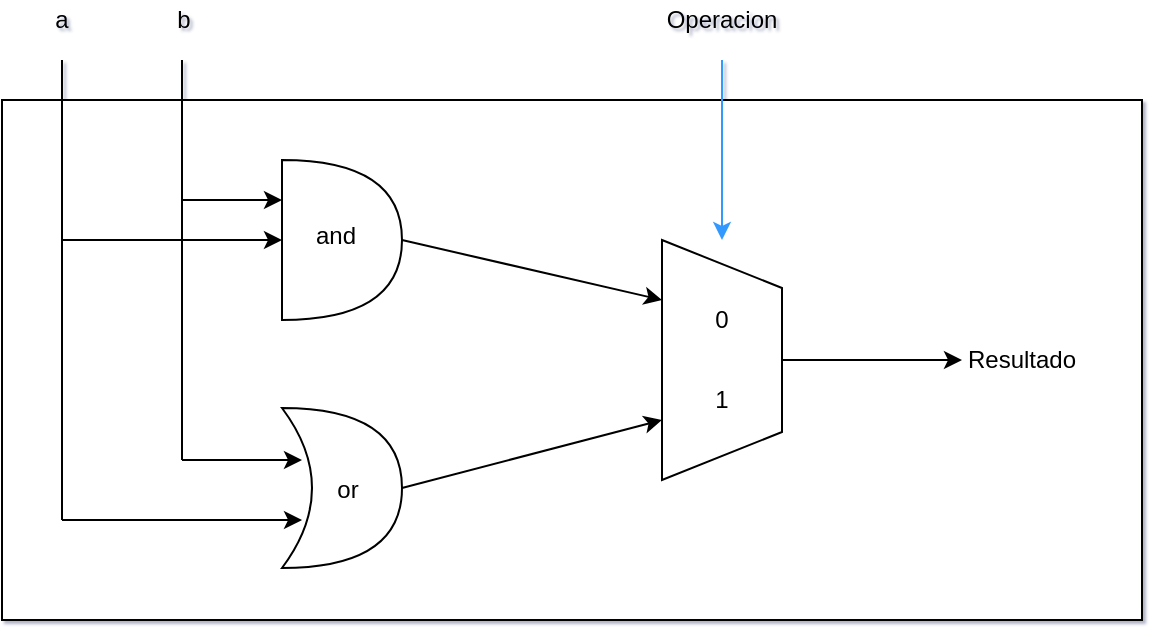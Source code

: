 <mxfile version="12.1.3" pages="1"><diagram id="gjMapkbyNbsTZSTL5PuA" name="Page-1"><mxGraphModel dx="1656" dy="707" grid="1" gridSize="10" guides="1" tooltips="1" connect="1" arrows="1" fold="1" page="1" pageScale="1" pageWidth="827" pageHeight="1169" math="0" shadow="1"><root><mxCell id="0"/><mxCell id="1" parent="0"/><mxCell id="N63-HGD45CLrEfrSeJfC-34" value="" style="rounded=0;whiteSpace=wrap;html=1;" vertex="1" parent="1"><mxGeometry x="80" y="130" width="570" height="260" as="geometry"/></mxCell><mxCell id="N63-HGD45CLrEfrSeJfC-1" value="" style="shape=xor;whiteSpace=wrap;html=1;" vertex="1" parent="1"><mxGeometry x="220" y="284" width="60" height="80" as="geometry"/></mxCell><mxCell id="N63-HGD45CLrEfrSeJfC-2" value="" style="shape=or;whiteSpace=wrap;html=1;" vertex="1" parent="1"><mxGeometry x="220" y="160" width="60" height="80" as="geometry"/></mxCell><mxCell id="N63-HGD45CLrEfrSeJfC-8" value="" style="endArrow=none;html=1;" edge="1" parent="1"><mxGeometry width="50" height="50" relative="1" as="geometry"><mxPoint x="110" y="340" as="sourcePoint"/><mxPoint x="110" y="110" as="targetPoint"/></mxGeometry></mxCell><mxCell id="N63-HGD45CLrEfrSeJfC-9" value="" style="endArrow=classic;html=1;entryX=0.167;entryY=0.7;entryDx=0;entryDy=0;entryPerimeter=0;" edge="1" parent="1" target="N63-HGD45CLrEfrSeJfC-1"><mxGeometry width="50" height="50" relative="1" as="geometry"><mxPoint x="110" y="340" as="sourcePoint"/><mxPoint x="220" y="340" as="targetPoint"/></mxGeometry></mxCell><mxCell id="N63-HGD45CLrEfrSeJfC-10" value="" style="endArrow=none;html=1;" edge="1" parent="1"><mxGeometry width="50" height="50" relative="1" as="geometry"><mxPoint x="170" y="310" as="sourcePoint"/><mxPoint x="170" y="110" as="targetPoint"/></mxGeometry></mxCell><mxCell id="N63-HGD45CLrEfrSeJfC-11" value="" style="endArrow=classic;html=1;" edge="1" parent="1"><mxGeometry width="50" height="50" relative="1" as="geometry"><mxPoint x="170" y="310" as="sourcePoint"/><mxPoint x="230" y="310" as="targetPoint"/></mxGeometry></mxCell><mxCell id="N63-HGD45CLrEfrSeJfC-12" value="" style="endArrow=classic;html=1;entryX=0;entryY=0.5;entryDx=0;entryDy=0;entryPerimeter=0;" edge="1" parent="1" target="N63-HGD45CLrEfrSeJfC-2"><mxGeometry width="50" height="50" relative="1" as="geometry"><mxPoint x="110" y="200" as="sourcePoint"/><mxPoint x="210" y="200" as="targetPoint"/></mxGeometry></mxCell><mxCell id="N63-HGD45CLrEfrSeJfC-13" value="" style="endArrow=classic;html=1;entryX=0;entryY=0.25;entryDx=0;entryDy=0;entryPerimeter=0;" edge="1" parent="1" target="N63-HGD45CLrEfrSeJfC-2"><mxGeometry width="50" height="50" relative="1" as="geometry"><mxPoint x="170" y="180" as="sourcePoint"/><mxPoint x="210" y="180" as="targetPoint"/></mxGeometry></mxCell><mxCell id="N63-HGD45CLrEfrSeJfC-14" value="" style="shape=trapezoid;perimeter=trapezoidPerimeter;whiteSpace=wrap;html=1;rotation=90;" vertex="1" parent="1"><mxGeometry x="380" y="230" width="120" height="60" as="geometry"/></mxCell><mxCell id="N63-HGD45CLrEfrSeJfC-15" value="" style="endArrow=classic;html=1;exitX=1;exitY=0.5;exitDx=0;exitDy=0;exitPerimeter=0;entryX=0.25;entryY=1;entryDx=0;entryDy=0;" edge="1" parent="1" source="N63-HGD45CLrEfrSeJfC-2" target="N63-HGD45CLrEfrSeJfC-14"><mxGeometry width="50" height="50" relative="1" as="geometry"><mxPoint x="310" y="480" as="sourcePoint"/><mxPoint x="360" y="430" as="targetPoint"/></mxGeometry></mxCell><mxCell id="N63-HGD45CLrEfrSeJfC-16" value="" style="endArrow=classic;html=1;exitX=1;exitY=0.5;exitDx=0;exitDy=0;exitPerimeter=0;entryX=0.75;entryY=1;entryDx=0;entryDy=0;" edge="1" parent="1" source="N63-HGD45CLrEfrSeJfC-1" target="N63-HGD45CLrEfrSeJfC-14"><mxGeometry width="50" height="50" relative="1" as="geometry"><mxPoint x="330" y="510" as="sourcePoint"/><mxPoint x="382" y="280" as="targetPoint"/></mxGeometry></mxCell><mxCell id="N63-HGD45CLrEfrSeJfC-17" value="" style="endArrow=classic;html=1;exitX=0.5;exitY=0;exitDx=0;exitDy=0;" edge="1" parent="1"><mxGeometry width="50" height="50" relative="1" as="geometry"><mxPoint x="470" y="260" as="sourcePoint"/><mxPoint x="560" y="260" as="targetPoint"/></mxGeometry></mxCell><mxCell id="N63-HGD45CLrEfrSeJfC-18" value="a" style="text;html=1;strokeColor=none;fillColor=none;align=center;verticalAlign=middle;whiteSpace=wrap;rounded=0;" vertex="1" parent="1"><mxGeometry x="90" y="80" width="40" height="20" as="geometry"/></mxCell><mxCell id="N63-HGD45CLrEfrSeJfC-21" value="b" style="text;html=1;strokeColor=none;fillColor=none;align=center;verticalAlign=middle;whiteSpace=wrap;rounded=0;" vertex="1" parent="1"><mxGeometry x="151" y="80" width="40" height="20" as="geometry"/></mxCell><mxCell id="N63-HGD45CLrEfrSeJfC-23" value="and" style="text;html=1;strokeColor=none;fillColor=none;align=center;verticalAlign=middle;whiteSpace=wrap;rounded=0;" vertex="1" parent="1"><mxGeometry x="227" y="188" width="40" height="20" as="geometry"/></mxCell><mxCell id="N63-HGD45CLrEfrSeJfC-25" value="or" style="text;html=1;strokeColor=none;fillColor=none;align=center;verticalAlign=middle;whiteSpace=wrap;rounded=0;" vertex="1" parent="1"><mxGeometry x="233" y="315" width="40" height="20" as="geometry"/></mxCell><mxCell id="N63-HGD45CLrEfrSeJfC-26" value="0" style="text;html=1;strokeColor=none;fillColor=none;align=center;verticalAlign=middle;whiteSpace=wrap;rounded=0;" vertex="1" parent="1"><mxGeometry x="420" y="230" width="40" height="20" as="geometry"/></mxCell><mxCell id="N63-HGD45CLrEfrSeJfC-27" value="1" style="text;html=1;strokeColor=none;fillColor=none;align=center;verticalAlign=middle;whiteSpace=wrap;rounded=0;" vertex="1" parent="1"><mxGeometry x="420" y="270" width="40" height="20" as="geometry"/></mxCell><mxCell id="N63-HGD45CLrEfrSeJfC-28" value="Resultado" style="text;html=1;strokeColor=none;fillColor=none;align=center;verticalAlign=middle;whiteSpace=wrap;rounded=0;" vertex="1" parent="1"><mxGeometry x="570" y="250" width="40" height="20" as="geometry"/></mxCell><mxCell id="N63-HGD45CLrEfrSeJfC-29" value="" style="endArrow=classic;html=1;strokeColor=#3399FF;" edge="1" parent="1"><mxGeometry width="50" height="50" relative="1" as="geometry"><mxPoint x="440" y="110" as="sourcePoint"/><mxPoint x="440" y="200" as="targetPoint"/></mxGeometry></mxCell><mxCell id="N63-HGD45CLrEfrSeJfC-30" value="Operacion" style="text;html=1;strokeColor=none;fillColor=none;align=center;verticalAlign=middle;whiteSpace=wrap;rounded=0;" vertex="1" parent="1"><mxGeometry x="420" y="80" width="40" height="20" as="geometry"/></mxCell></root></mxGraphModel></diagram></mxfile>